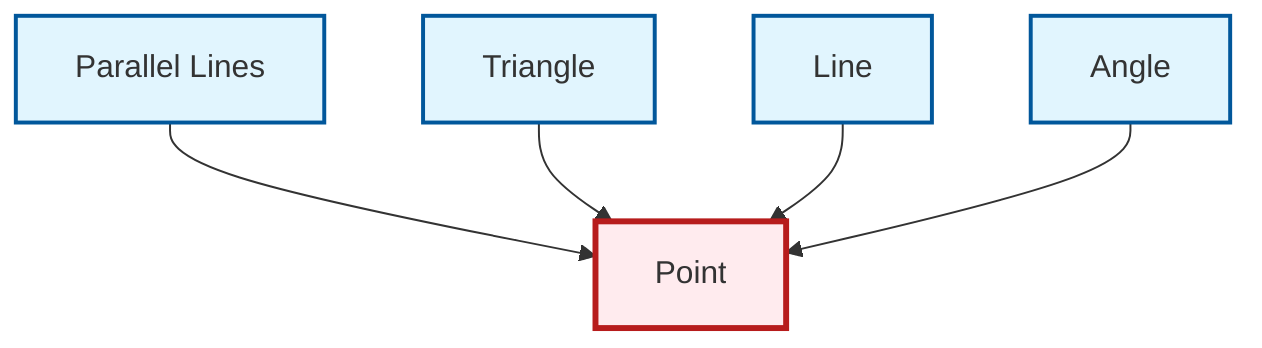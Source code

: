 graph TD
    classDef definition fill:#e1f5fe,stroke:#01579b,stroke-width:2px
    classDef theorem fill:#f3e5f5,stroke:#4a148c,stroke-width:2px
    classDef axiom fill:#fff3e0,stroke:#e65100,stroke-width:2px
    classDef example fill:#e8f5e9,stroke:#1b5e20,stroke-width:2px
    classDef current fill:#ffebee,stroke:#b71c1c,stroke-width:3px
    def-point["Point"]:::definition
    def-parallel["Parallel Lines"]:::definition
    def-line["Line"]:::definition
    def-angle["Angle"]:::definition
    def-triangle["Triangle"]:::definition
    def-parallel --> def-point
    def-triangle --> def-point
    def-line --> def-point
    def-angle --> def-point
    class def-point current